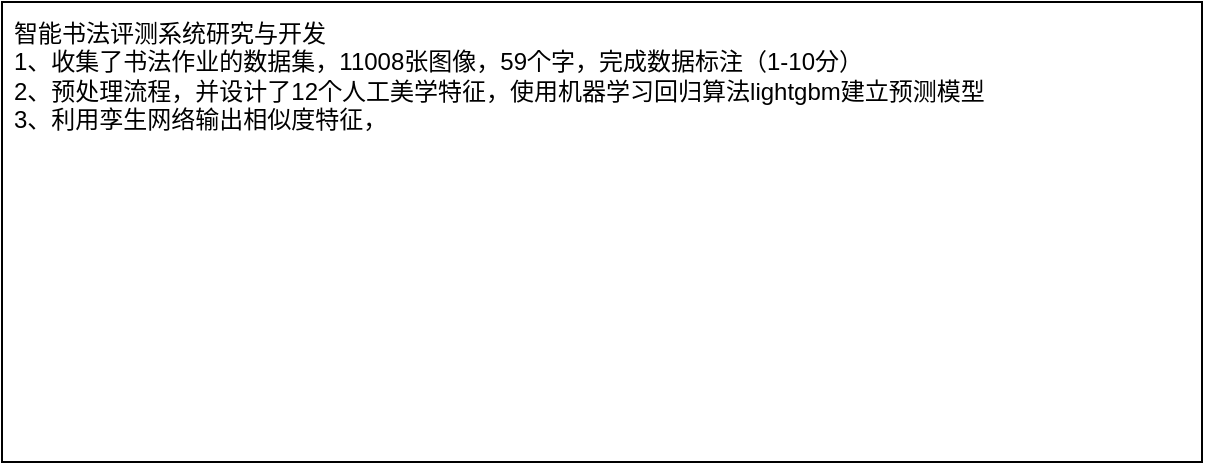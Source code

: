 <mxfile version="24.7.5">
  <diagram name="第 1 页" id="0hZUgJzcZRZ1j5rHrF9U">
    <mxGraphModel dx="1033" dy="704" grid="1" gridSize="10" guides="1" tooltips="1" connect="1" arrows="1" fold="1" page="0" pageScale="1" pageWidth="827" pageHeight="1169" math="0" shadow="0">
      <root>
        <mxCell id="0" />
        <mxCell id="1" parent="0" />
        <mxCell id="V7Jt63WchqsHkmsl8s2C-1" value="智能书法评测系统研究与开发&lt;div&gt;1、收集了书法作业的数据集，11008张图像，59个字，完成数据标注（1-10分）&lt;/div&gt;&lt;div&gt;2、预处理流程，并设计了12个人工美学特征，使用机器学习回归算法lightgbm建立预测模型&lt;/div&gt;&lt;div&gt;3、利用孪生网络输出相似度特征，&lt;/div&gt;" style="rounded=0;whiteSpace=wrap;html=1;align=left;verticalAlign=top;spacingTop=2;spacingLeft=4;" vertex="1" parent="1">
          <mxGeometry x="-140" y="-20" width="600" height="230" as="geometry" />
        </mxCell>
      </root>
    </mxGraphModel>
  </diagram>
</mxfile>
